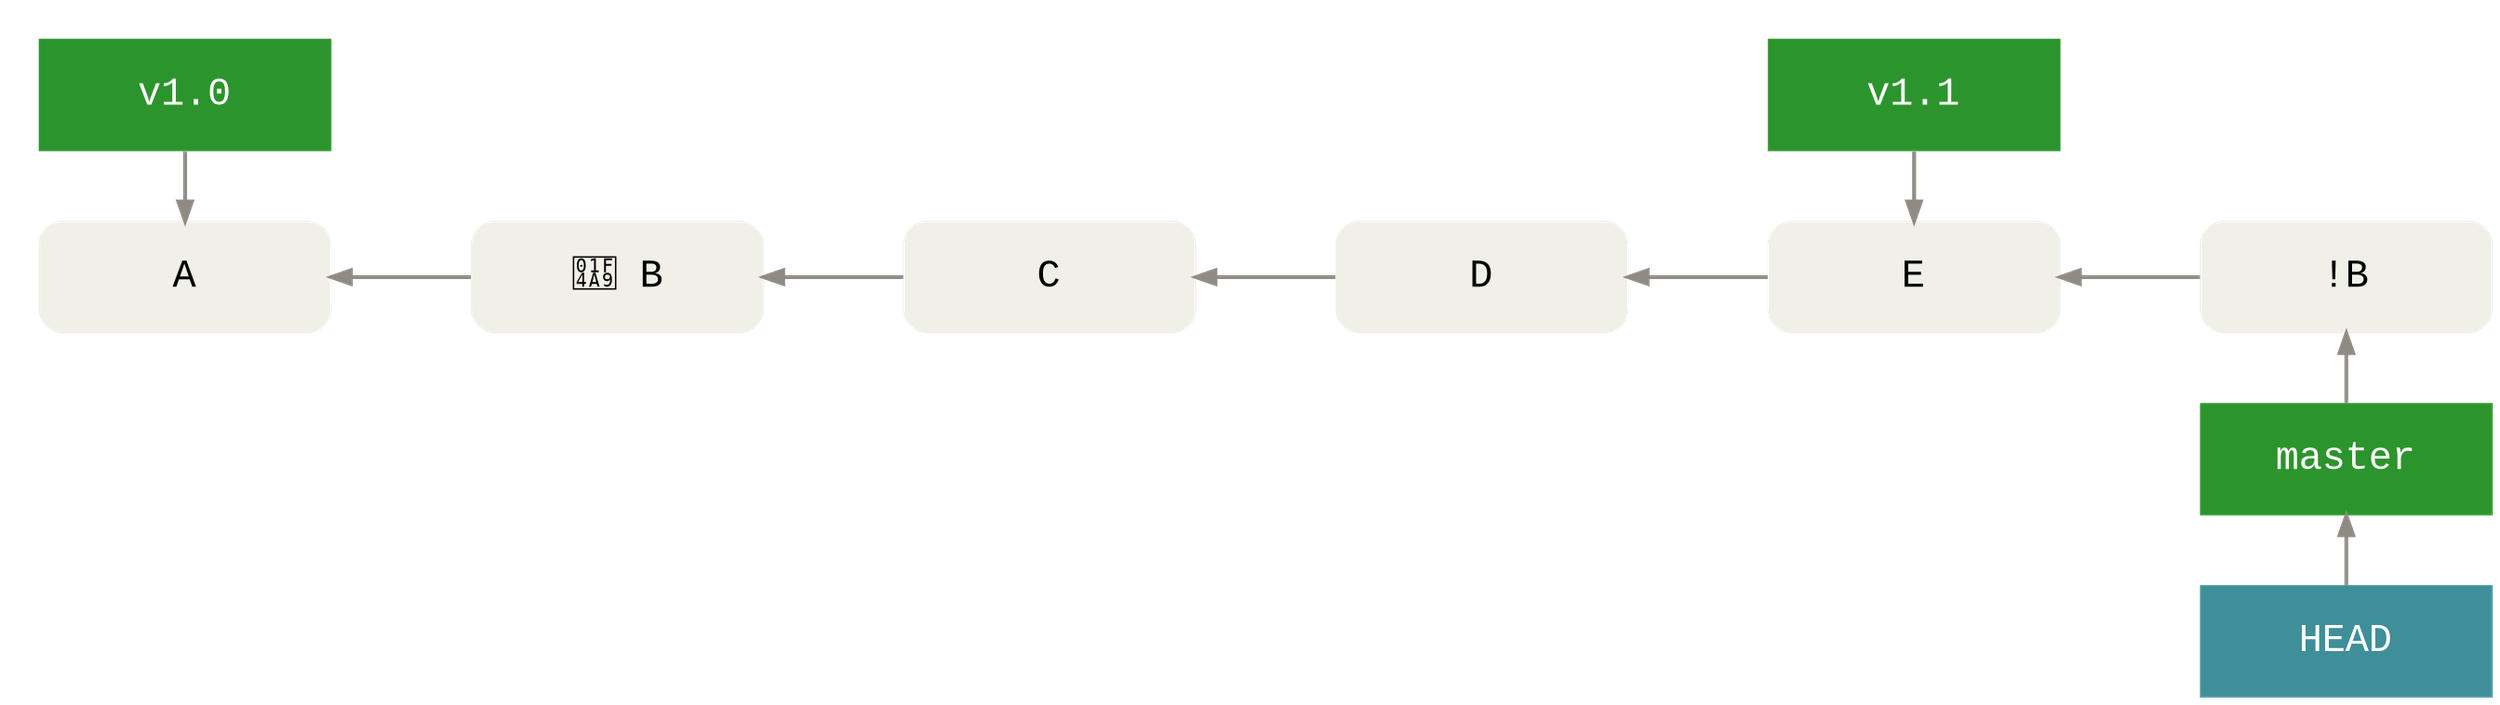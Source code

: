 digraph Git {
  bgcolor="transparent"

  rankdir=LR
  ranksep=1
  nodesep=.5
  splines=line

  edge [color="#8f8a83"
        penwidth=2
        dir="back"]
  node [shape=box
        fontname="Menlo, Monaco, Consolas, Lucida Console, Courier New, monospace"
        fontsize=20
        margin=".2,.23"
        width=2.1
        height=.8
        fixedsize=true
        penwidth=0]

  node [style="rounded,filled"
        fillcolor="#f0efe8"]
  B  [label="💩 B"]
  Br [label="!B"]
  A -> B -> C -> D -> E -> Br

  node [style="filled"
        fontcolor="#ffffff"
        fillcolor="#2c942c"]

  subgraph cluster_v1_0 {
    style=invis
    {
      rank=same
      v1_0 [label="v1.0"]
      A -> v1_0
    }
  }

  subgraph cluster_v1_1 {
    style=invis
    {
      rank=same
      v1_1 [label="v1.1"]
      E -> v1_1
    }
  }

  // No cluster draws label below.
  {
    rank=same
    Br -> master
    HEAD [fillcolor="#3e8f99"]
    master -> HEAD
  }
}
